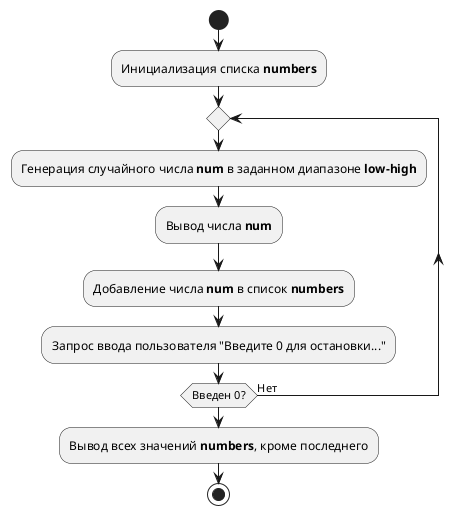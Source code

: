 @startuml
start

:Инициализация списка **numbers**;

repeat
  :Генерация случайного числа **num** в заданном диапазоне **low-high**;
  :Вывод числа **num**;
  :Добавление числа **num** в список **numbers**;
  :Запрос ввода пользователя "Введите 0 для остановки...";

repeat while (Введен 0?) is (Нет)
:Вывод всех значений **numbers**, кроме последнего;
stop

@enduml